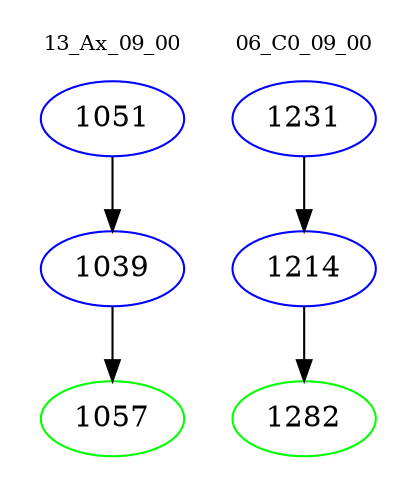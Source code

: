digraph{
subgraph cluster_0 {
color = white
label = "13_Ax_09_00";
fontsize=10;
T0_1051 [label="1051", color="blue"]
T0_1051 -> T0_1039 [color="black"]
T0_1039 [label="1039", color="blue"]
T0_1039 -> T0_1057 [color="black"]
T0_1057 [label="1057", color="green"]
}
subgraph cluster_1 {
color = white
label = "06_C0_09_00";
fontsize=10;
T1_1231 [label="1231", color="blue"]
T1_1231 -> T1_1214 [color="black"]
T1_1214 [label="1214", color="blue"]
T1_1214 -> T1_1282 [color="black"]
T1_1282 [label="1282", color="green"]
}
}
